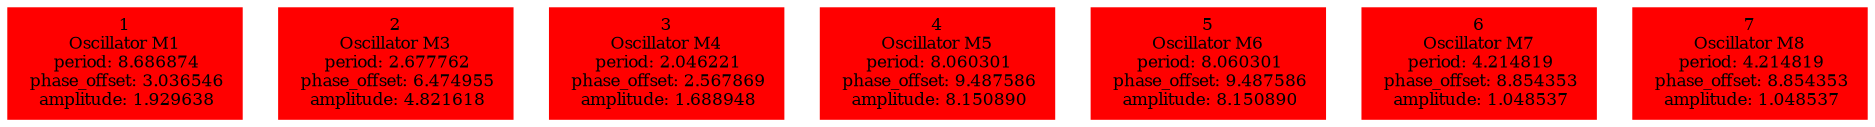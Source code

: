  digraph g{ forcelabels=true;
1 [label=<1<BR />Oscillator M1<BR /> period: 8.686874<BR /> phase_offset: 3.036546<BR /> amplitude: 1.929638>, shape=box,color=red,style=filled,fontsize=8];2 [label=<2<BR />Oscillator M3<BR /> period: 2.677762<BR /> phase_offset: 6.474955<BR /> amplitude: 4.821618>, shape=box,color=red,style=filled,fontsize=8];3 [label=<3<BR />Oscillator M4<BR /> period: 2.046221<BR /> phase_offset: 2.567869<BR /> amplitude: 1.688948>, shape=box,color=red,style=filled,fontsize=8];4 [label=<4<BR />Oscillator M5<BR /> period: 8.060301<BR /> phase_offset: 9.487586<BR /> amplitude: 8.150890>, shape=box,color=red,style=filled,fontsize=8];5 [label=<5<BR />Oscillator M6<BR /> period: 8.060301<BR /> phase_offset: 9.487586<BR /> amplitude: 8.150890>, shape=box,color=red,style=filled,fontsize=8];6 [label=<6<BR />Oscillator M7<BR /> period: 4.214819<BR /> phase_offset: 8.854353<BR /> amplitude: 1.048537>, shape=box,color=red,style=filled,fontsize=8];7 [label=<7<BR />Oscillator M8<BR /> period: 4.214819<BR /> phase_offset: 8.854353<BR /> amplitude: 1.048537>, shape=box,color=red,style=filled,fontsize=8]; }
